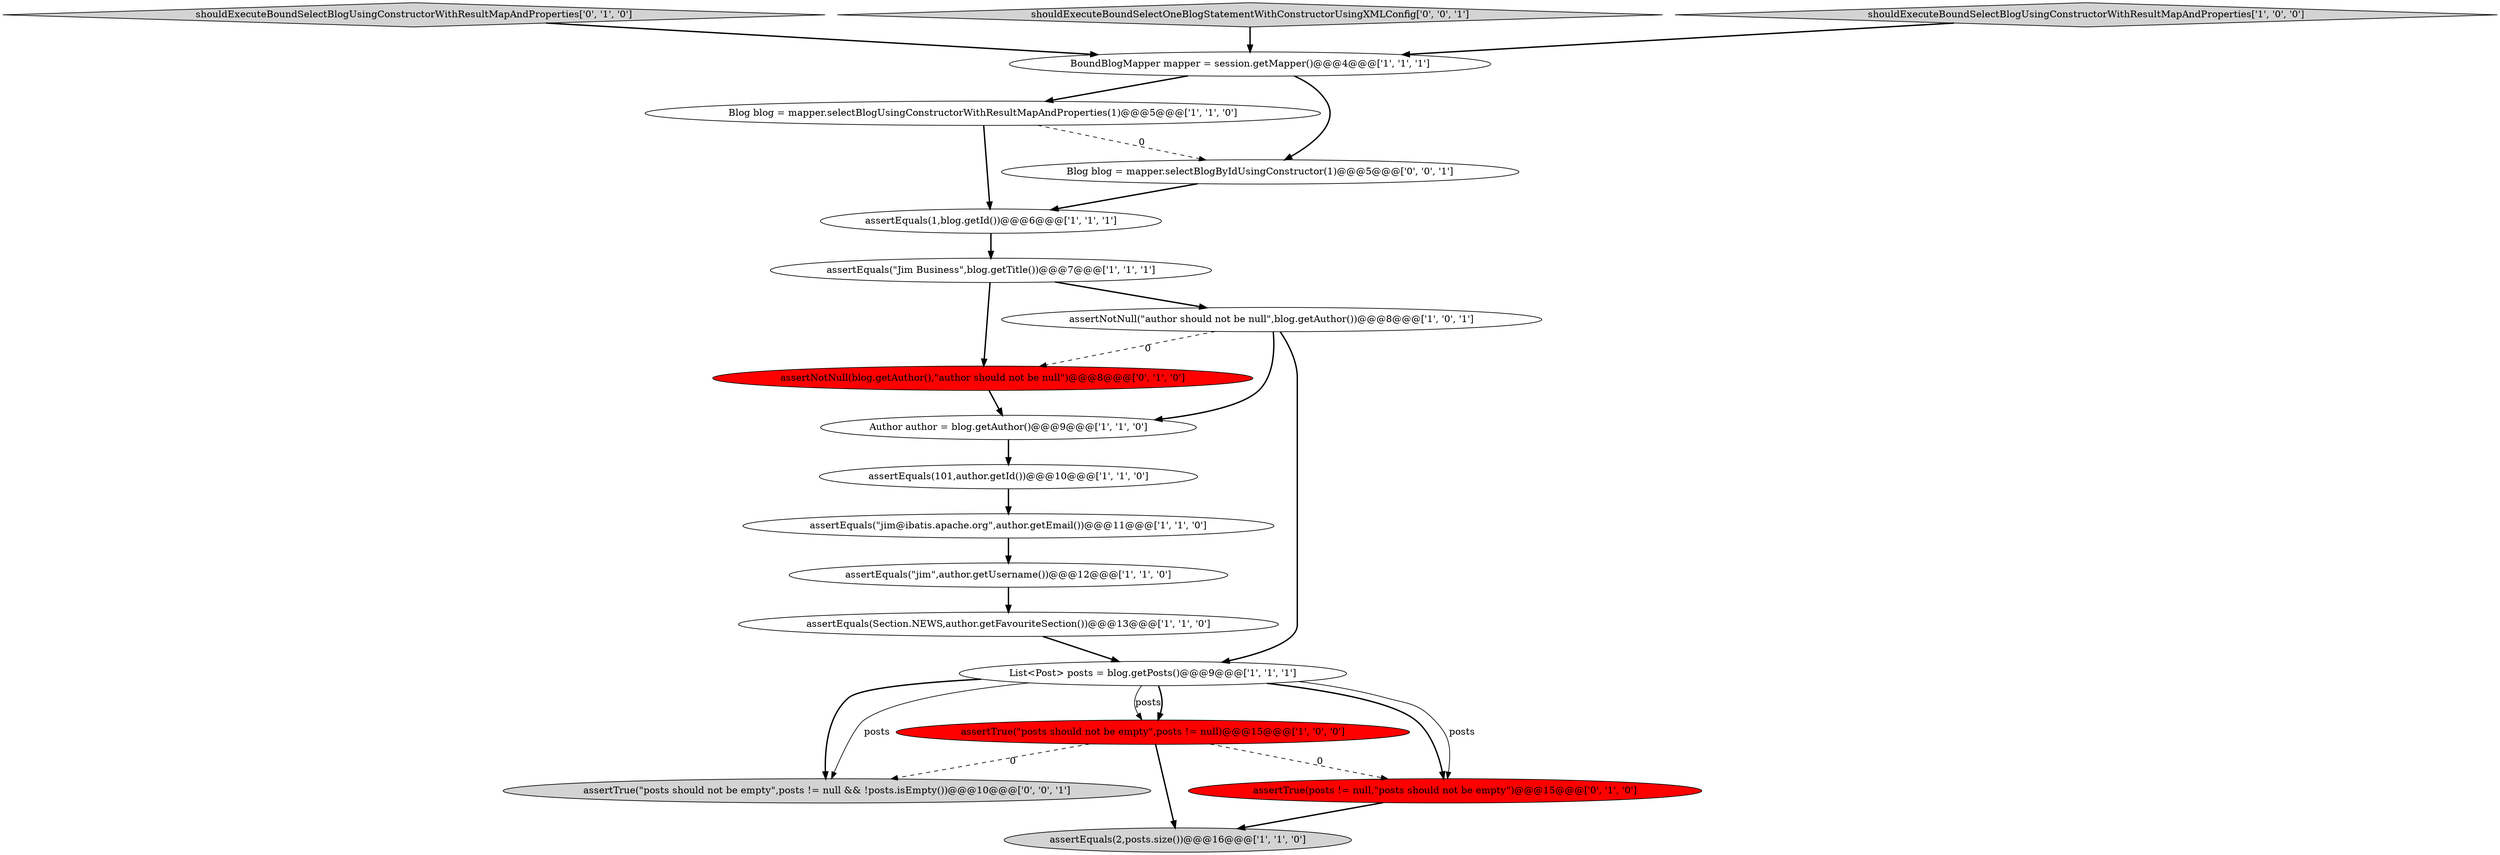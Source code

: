 digraph {
10 [style = filled, label = "assertEquals(Section.NEWS,author.getFavouriteSection())@@@13@@@['1', '1', '0']", fillcolor = white, shape = ellipse image = "AAA0AAABBB1BBB"];
1 [style = filled, label = "assertEquals(1,blog.getId())@@@6@@@['1', '1', '1']", fillcolor = white, shape = ellipse image = "AAA0AAABBB1BBB"];
0 [style = filled, label = "BoundBlogMapper mapper = session.getMapper()@@@4@@@['1', '1', '1']", fillcolor = white, shape = ellipse image = "AAA0AAABBB1BBB"];
14 [style = filled, label = "shouldExecuteBoundSelectBlogUsingConstructorWithResultMapAndProperties['0', '1', '0']", fillcolor = lightgray, shape = diamond image = "AAA0AAABBB2BBB"];
5 [style = filled, label = "Blog blog = mapper.selectBlogUsingConstructorWithResultMapAndProperties(1)@@@5@@@['1', '1', '0']", fillcolor = white, shape = ellipse image = "AAA0AAABBB1BBB"];
19 [style = filled, label = "assertTrue(\"posts should not be empty\",posts != null && !posts.isEmpty())@@@10@@@['0', '0', '1']", fillcolor = lightgray, shape = ellipse image = "AAA0AAABBB3BBB"];
12 [style = filled, label = "Author author = blog.getAuthor()@@@9@@@['1', '1', '0']", fillcolor = white, shape = ellipse image = "AAA0AAABBB1BBB"];
9 [style = filled, label = "assertEquals(2,posts.size())@@@16@@@['1', '1', '0']", fillcolor = lightgray, shape = ellipse image = "AAA0AAABBB1BBB"];
7 [style = filled, label = "assertTrue(\"posts should not be empty\",posts != null)@@@15@@@['1', '0', '0']", fillcolor = red, shape = ellipse image = "AAA1AAABBB1BBB"];
15 [style = filled, label = "assertTrue(posts != null,\"posts should not be empty\")@@@15@@@['0', '1', '0']", fillcolor = red, shape = ellipse image = "AAA1AAABBB2BBB"];
8 [style = filled, label = "List<Post> posts = blog.getPosts()@@@9@@@['1', '1', '1']", fillcolor = white, shape = ellipse image = "AAA0AAABBB1BBB"];
16 [style = filled, label = "assertNotNull(blog.getAuthor(),\"author should not be null\")@@@8@@@['0', '1', '0']", fillcolor = red, shape = ellipse image = "AAA1AAABBB2BBB"];
3 [style = filled, label = "assertEquals(\"jim@ibatis.apache.org\",author.getEmail())@@@11@@@['1', '1', '0']", fillcolor = white, shape = ellipse image = "AAA0AAABBB1BBB"];
18 [style = filled, label = "shouldExecuteBoundSelectOneBlogStatementWithConstructorUsingXMLConfig['0', '0', '1']", fillcolor = lightgray, shape = diamond image = "AAA0AAABBB3BBB"];
2 [style = filled, label = "assertNotNull(\"author should not be null\",blog.getAuthor())@@@8@@@['1', '0', '1']", fillcolor = white, shape = ellipse image = "AAA0AAABBB1BBB"];
11 [style = filled, label = "assertEquals(\"jim\",author.getUsername())@@@12@@@['1', '1', '0']", fillcolor = white, shape = ellipse image = "AAA0AAABBB1BBB"];
4 [style = filled, label = "shouldExecuteBoundSelectBlogUsingConstructorWithResultMapAndProperties['1', '0', '0']", fillcolor = lightgray, shape = diamond image = "AAA0AAABBB1BBB"];
6 [style = filled, label = "assertEquals(\"Jim Business\",blog.getTitle())@@@7@@@['1', '1', '1']", fillcolor = white, shape = ellipse image = "AAA0AAABBB1BBB"];
13 [style = filled, label = "assertEquals(101,author.getId())@@@10@@@['1', '1', '0']", fillcolor = white, shape = ellipse image = "AAA0AAABBB1BBB"];
17 [style = filled, label = "Blog blog = mapper.selectBlogByIdUsingConstructor(1)@@@5@@@['0', '0', '1']", fillcolor = white, shape = ellipse image = "AAA0AAABBB3BBB"];
8->15 [style = bold, label=""];
17->1 [style = bold, label=""];
0->17 [style = bold, label=""];
8->19 [style = bold, label=""];
8->7 [style = solid, label="posts"];
3->11 [style = bold, label=""];
8->19 [style = solid, label="posts"];
2->12 [style = bold, label=""];
8->7 [style = bold, label=""];
4->0 [style = bold, label=""];
6->2 [style = bold, label=""];
7->9 [style = bold, label=""];
12->13 [style = bold, label=""];
5->1 [style = bold, label=""];
8->15 [style = solid, label="posts"];
1->6 [style = bold, label=""];
5->17 [style = dashed, label="0"];
13->3 [style = bold, label=""];
10->8 [style = bold, label=""];
14->0 [style = bold, label=""];
7->19 [style = dashed, label="0"];
11->10 [style = bold, label=""];
6->16 [style = bold, label=""];
15->9 [style = bold, label=""];
2->16 [style = dashed, label="0"];
7->15 [style = dashed, label="0"];
16->12 [style = bold, label=""];
18->0 [style = bold, label=""];
2->8 [style = bold, label=""];
0->5 [style = bold, label=""];
}
